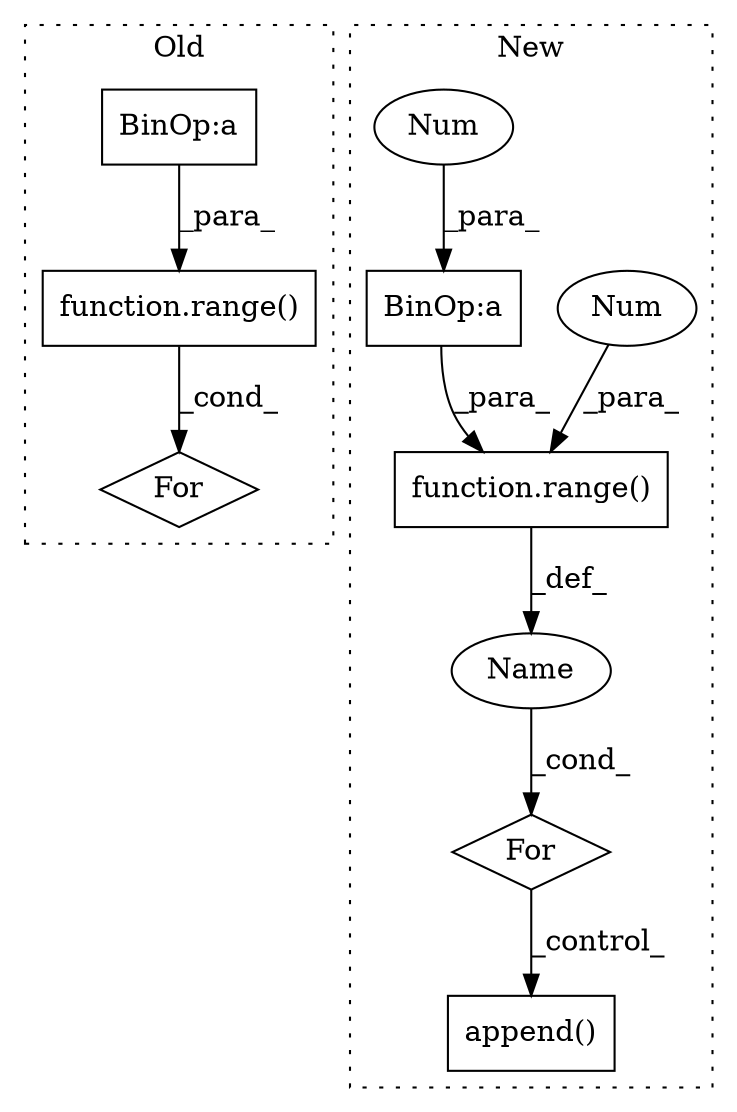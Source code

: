 digraph G {
subgraph cluster0 {
1 [label="function.range()" a="75" s="7475,7496" l="6,1" shape="box"];
6 [label="For" a="107" s="7466,7497" l="4,18" shape="diamond"];
9 [label="BinOp:a" a="82" s="7494" l="1" shape="box"];
label = "Old";
style="dotted";
}
subgraph cluster1 {
2 [label="append()" a="75" s="6311,6471" l="11,1" shape="box"];
3 [label="For" a="107" s="6262,6293" l="4,18" shape="diamond"];
4 [label="Name" a="87" s="6266" l="1" shape="ellipse"];
5 [label="function.range()" a="75" s="6271,6292" l="6,1" shape="box"];
7 [label="Num" a="76" s="6277" l="1" shape="ellipse"];
8 [label="BinOp:a" a="82" s="6290" l="1" shape="box"];
10 [label="Num" a="76" s="6291" l="1" shape="ellipse"];
label = "New";
style="dotted";
}
1 -> 6 [label="_cond_"];
3 -> 2 [label="_control_"];
4 -> 3 [label="_cond_"];
5 -> 4 [label="_def_"];
7 -> 5 [label="_para_"];
8 -> 5 [label="_para_"];
9 -> 1 [label="_para_"];
10 -> 8 [label="_para_"];
}